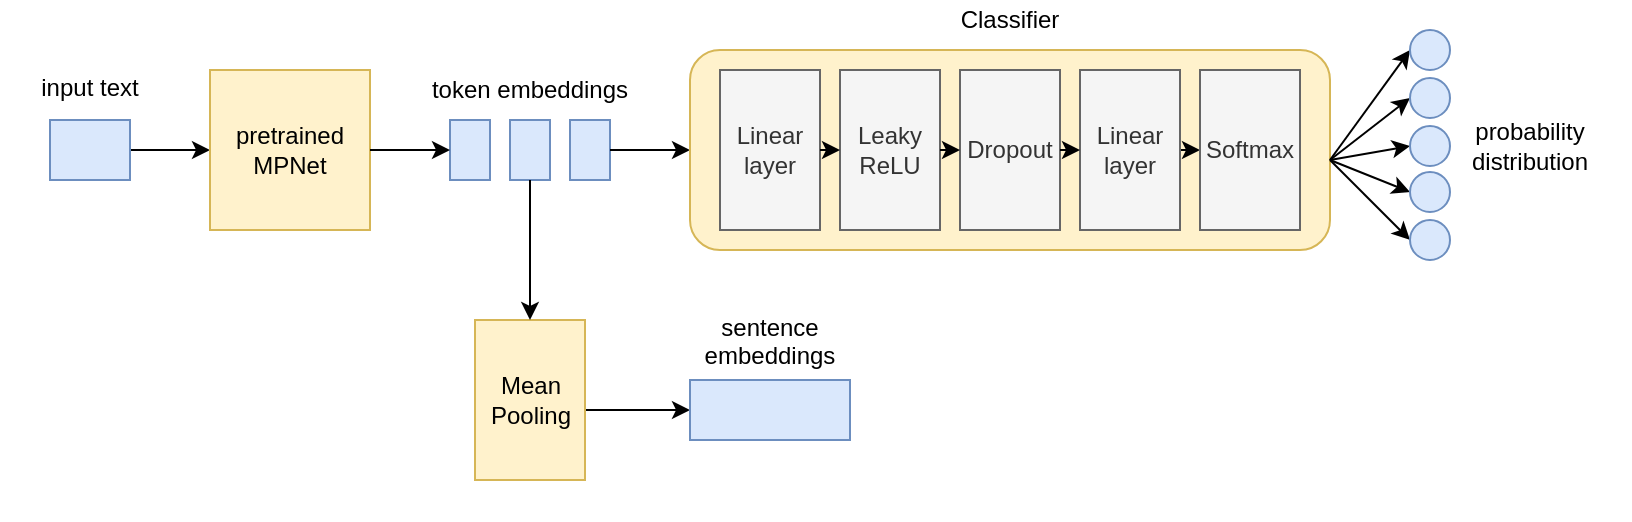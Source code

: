 <mxfile version="14.8.6" type="device"><diagram id="ts5hvhztBQF3L2Ivp9X6" name="Page-1"><mxGraphModel dx="1422" dy="790" grid="1" gridSize="10" guides="1" tooltips="1" connect="1" arrows="1" fold="1" page="1" pageScale="1" pageWidth="850" pageHeight="1100" math="0" shadow="0"><root><mxCell id="0"/><mxCell id="1" parent="0"/><mxCell id="vuBN6Rn-9iC-hguuR0im-47" value="" style="endArrow=classic;html=1;entryX=0;entryY=0.5;entryDx=0;entryDy=0;" edge="1" parent="1" target="vuBN6Rn-9iC-hguuR0im-17"><mxGeometry width="50" height="50" relative="1" as="geometry"><mxPoint x="270" y="245" as="sourcePoint"/><mxPoint x="450" y="170" as="targetPoint"/></mxGeometry></mxCell><mxCell id="vuBN6Rn-9iC-hguuR0im-40" value="" style="endArrow=classic;html=1;entryX=0;entryY=0.5;entryDx=0;entryDy=0;exitX=0.4;exitY=1.125;exitDx=0;exitDy=0;exitPerimeter=0;" edge="1" parent="1" source="vuBN6Rn-9iC-hguuR0im-20" target="vuBN6Rn-9iC-hguuR0im-2"><mxGeometry width="50" height="50" relative="1" as="geometry"><mxPoint x="400" y="220" as="sourcePoint"/><mxPoint x="450" y="170" as="targetPoint"/></mxGeometry></mxCell><mxCell id="vuBN6Rn-9iC-hguuR0im-1" value="" style="text;html=1;strokeColor=#6c8ebf;fillColor=#dae8fc;align=center;verticalAlign=middle;whiteSpace=wrap;rounded=0;" vertex="1" parent="1"><mxGeometry x="40" y="100" width="40" height="30" as="geometry"/></mxCell><mxCell id="vuBN6Rn-9iC-hguuR0im-2" value="&lt;div&gt;pretrained&lt;/div&gt;&lt;div&gt;MPNet&lt;/div&gt;" style="rounded=0;whiteSpace=wrap;html=1;fillColor=#fff2cc;strokeColor=#d6b656;" vertex="1" parent="1"><mxGeometry x="120" y="75" width="80" height="80" as="geometry"/></mxCell><mxCell id="vuBN6Rn-9iC-hguuR0im-16" value="Mean&lt;br&gt;&lt;div&gt;Pooling&lt;/div&gt;" style="rounded=0;whiteSpace=wrap;html=1;fillColor=#fff2cc;strokeColor=#d6b656;" vertex="1" parent="1"><mxGeometry x="252.5" y="200" width="55" height="80" as="geometry"/></mxCell><mxCell id="vuBN6Rn-9iC-hguuR0im-20" value="input text" style="text;whiteSpace=wrap;html=1;align=center;" vertex="1" parent="1"><mxGeometry x="15" y="70" width="90" height="40" as="geometry"/></mxCell><mxCell id="vuBN6Rn-9iC-hguuR0im-34" value="" style="group" vertex="1" connectable="0" parent="1"><mxGeometry x="220" y="75" width="120" height="55" as="geometry"/></mxCell><mxCell id="vuBN6Rn-9iC-hguuR0im-6" value="" style="group" vertex="1" connectable="0" parent="vuBN6Rn-9iC-hguuR0im-34"><mxGeometry x="20" y="25" width="80" height="30" as="geometry"/></mxCell><mxCell id="vuBN6Rn-9iC-hguuR0im-3" value="" style="rounded=0;whiteSpace=wrap;html=1;fillColor=#dae8fc;strokeColor=#6c8ebf;" vertex="1" parent="vuBN6Rn-9iC-hguuR0im-6"><mxGeometry width="20" height="30" as="geometry"/></mxCell><mxCell id="vuBN6Rn-9iC-hguuR0im-4" value="" style="rounded=0;whiteSpace=wrap;html=1;fillColor=#dae8fc;strokeColor=#6c8ebf;" vertex="1" parent="vuBN6Rn-9iC-hguuR0im-6"><mxGeometry x="30" width="20" height="30" as="geometry"/></mxCell><mxCell id="vuBN6Rn-9iC-hguuR0im-5" value="" style="rounded=0;whiteSpace=wrap;html=1;fillColor=#dae8fc;strokeColor=#6c8ebf;" vertex="1" parent="vuBN6Rn-9iC-hguuR0im-6"><mxGeometry x="60" width="20" height="30" as="geometry"/></mxCell><mxCell id="vuBN6Rn-9iC-hguuR0im-11" value="token embeddings" style="text;html=1;strokeColor=none;fillColor=none;align=center;verticalAlign=middle;whiteSpace=wrap;rounded=0;" vertex="1" parent="vuBN6Rn-9iC-hguuR0im-34"><mxGeometry width="120" height="19" as="geometry"/></mxCell><mxCell id="vuBN6Rn-9iC-hguuR0im-36" value="" style="group" vertex="1" connectable="0" parent="1"><mxGeometry x="345" y="190" width="110" height="70" as="geometry"/></mxCell><mxCell id="vuBN6Rn-9iC-hguuR0im-17" value="" style="rounded=0;whiteSpace=wrap;html=1;fillColor=#dae8fc;strokeColor=#6c8ebf;" vertex="1" parent="vuBN6Rn-9iC-hguuR0im-36"><mxGeometry x="15" y="40" width="80" height="30" as="geometry"/></mxCell><mxCell id="vuBN6Rn-9iC-hguuR0im-19" value="&lt;div align=&quot;center&quot;&gt;sentence&lt;/div&gt;&lt;div align=&quot;center&quot;&gt;embeddings&lt;/div&gt;" style="text;whiteSpace=wrap;html=1;align=center;" vertex="1" parent="vuBN6Rn-9iC-hguuR0im-36"><mxGeometry width="110" height="40" as="geometry"/></mxCell><mxCell id="vuBN6Rn-9iC-hguuR0im-41" value="" style="endArrow=classic;html=1;entryX=0;entryY=0.5;entryDx=0;entryDy=0;" edge="1" parent="1" source="vuBN6Rn-9iC-hguuR0im-2" target="vuBN6Rn-9iC-hguuR0im-3"><mxGeometry width="50" height="50" relative="1" as="geometry"><mxPoint x="400" y="220" as="sourcePoint"/><mxPoint x="450" y="170" as="targetPoint"/></mxGeometry></mxCell><mxCell id="vuBN6Rn-9iC-hguuR0im-43" style="edgeStyle=orthogonalEdgeStyle;rounded=0;orthogonalLoop=1;jettySize=auto;html=1;exitX=1;exitY=0.5;exitDx=0;exitDy=0;entryX=0;entryY=0.5;entryDx=0;entryDy=0;" edge="1" parent="1" source="vuBN6Rn-9iC-hguuR0im-5" target="vuBN6Rn-9iC-hguuR0im-27"><mxGeometry relative="1" as="geometry"/></mxCell><mxCell id="vuBN6Rn-9iC-hguuR0im-45" style="edgeStyle=orthogonalEdgeStyle;rounded=0;orthogonalLoop=1;jettySize=auto;html=1;exitX=0.5;exitY=1;exitDx=0;exitDy=0;entryX=0.5;entryY=0;entryDx=0;entryDy=0;" edge="1" parent="1" source="vuBN6Rn-9iC-hguuR0im-4" target="vuBN6Rn-9iC-hguuR0im-16"><mxGeometry relative="1" as="geometry"/></mxCell><mxCell id="vuBN6Rn-9iC-hguuR0im-27" value="" style="rounded=1;whiteSpace=wrap;html=1;align=center;fillColor=#fff2cc;strokeColor=#d6b656;" vertex="1" parent="1"><mxGeometry x="360" y="65" width="320" height="100" as="geometry"/></mxCell><mxCell id="vuBN6Rn-9iC-hguuR0im-21" value="&lt;div&gt;Linear&lt;/div&gt;&lt;div&gt;layer&lt;br&gt;&lt;/div&gt;" style="rounded=0;whiteSpace=wrap;html=1;fillColor=#f5f5f5;strokeColor=#666666;fontColor=#333333;" vertex="1" parent="1"><mxGeometry x="375" y="75" width="50" height="80" as="geometry"/></mxCell><mxCell id="vuBN6Rn-9iC-hguuR0im-23" value="&lt;div&gt;Leaky &lt;br&gt;&lt;/div&gt;&lt;div&gt;ReLU&lt;/div&gt;" style="rounded=0;whiteSpace=wrap;html=1;fillColor=#f5f5f5;strokeColor=#666666;horizontal=1;fontColor=#333333;" vertex="1" parent="1"><mxGeometry x="435" y="75" width="50" height="80" as="geometry"/></mxCell><mxCell id="vuBN6Rn-9iC-hguuR0im-28" style="edgeStyle=orthogonalEdgeStyle;rounded=0;orthogonalLoop=1;jettySize=auto;html=1;exitX=1;exitY=0.5;exitDx=0;exitDy=0;entryX=0;entryY=0.5;entryDx=0;entryDy=0;" edge="1" parent="1" source="vuBN6Rn-9iC-hguuR0im-21" target="vuBN6Rn-9iC-hguuR0im-23"><mxGeometry x="355" y="37.5" as="geometry"/></mxCell><mxCell id="vuBN6Rn-9iC-hguuR0im-24" value="Dropout" style="rounded=0;whiteSpace=wrap;html=1;fillColor=#f5f5f5;strokeColor=#666666;horizontal=1;fontColor=#333333;" vertex="1" parent="1"><mxGeometry x="495" y="75" width="50" height="80" as="geometry"/></mxCell><mxCell id="vuBN6Rn-9iC-hguuR0im-29" style="edgeStyle=orthogonalEdgeStyle;rounded=0;orthogonalLoop=1;jettySize=auto;html=1;exitX=1;exitY=0.5;exitDx=0;exitDy=0;entryX=0;entryY=0.5;entryDx=0;entryDy=0;" edge="1" parent="1" source="vuBN6Rn-9iC-hguuR0im-23" target="vuBN6Rn-9iC-hguuR0im-24"><mxGeometry x="355" y="37.5" as="geometry"/></mxCell><mxCell id="vuBN6Rn-9iC-hguuR0im-61" style="edgeStyle=orthogonalEdgeStyle;rounded=0;orthogonalLoop=1;jettySize=auto;html=1;exitX=1;exitY=0.5;exitDx=0;exitDy=0;entryX=0;entryY=0.5;entryDx=0;entryDy=0;" edge="1" parent="1" source="vuBN6Rn-9iC-hguuR0im-25" target="vuBN6Rn-9iC-hguuR0im-60"><mxGeometry relative="1" as="geometry"/></mxCell><mxCell id="vuBN6Rn-9iC-hguuR0im-25" value="&lt;div&gt;Linear&lt;/div&gt;&lt;div&gt;layer&lt;br&gt;&lt;/div&gt;" style="rounded=0;whiteSpace=wrap;html=1;fillColor=#f5f5f5;strokeColor=#666666;fontColor=#333333;" vertex="1" parent="1"><mxGeometry x="555" y="75" width="50" height="80" as="geometry"/></mxCell><mxCell id="vuBN6Rn-9iC-hguuR0im-30" style="edgeStyle=orthogonalEdgeStyle;rounded=0;orthogonalLoop=1;jettySize=auto;html=1;exitX=1;exitY=0.5;exitDx=0;exitDy=0;entryX=0;entryY=0.5;entryDx=0;entryDy=0;" edge="1" parent="1" source="vuBN6Rn-9iC-hguuR0im-24" target="vuBN6Rn-9iC-hguuR0im-25"><mxGeometry x="355" y="37.5" as="geometry"/></mxCell><mxCell id="vuBN6Rn-9iC-hguuR0im-31" value="Classifier" style="text;html=1;strokeColor=none;fillColor=none;align=center;verticalAlign=middle;whiteSpace=wrap;rounded=0;" vertex="1" parent="1"><mxGeometry x="500" y="40" width="40" height="20" as="geometry"/></mxCell><mxCell id="vuBN6Rn-9iC-hguuR0im-60" value="Softmax" style="rounded=0;whiteSpace=wrap;html=1;fillColor=#f5f5f5;strokeColor=#666666;fontColor=#333333;" vertex="1" parent="1"><mxGeometry x="615" y="75" width="50" height="80" as="geometry"/></mxCell><mxCell id="vuBN6Rn-9iC-hguuR0im-63" value="" style="endArrow=classic;html=1;entryX=0;entryY=0.5;entryDx=0;entryDy=0;" edge="1" parent="1" target="vuBN6Rn-9iC-hguuR0im-48"><mxGeometry width="50" height="50" relative="1" as="geometry"><mxPoint x="680" y="120" as="sourcePoint"/><mxPoint x="450" y="170" as="targetPoint"/></mxGeometry></mxCell><mxCell id="vuBN6Rn-9iC-hguuR0im-64" value="" style="endArrow=classic;html=1;entryX=0;entryY=0.5;entryDx=0;entryDy=0;" edge="1" parent="1" target="vuBN6Rn-9iC-hguuR0im-49"><mxGeometry width="50" height="50" relative="1" as="geometry"><mxPoint x="680" y="120" as="sourcePoint"/><mxPoint x="450" y="170" as="targetPoint"/></mxGeometry></mxCell><mxCell id="vuBN6Rn-9iC-hguuR0im-65" value="" style="endArrow=classic;html=1;entryX=0;entryY=0.5;entryDx=0;entryDy=0;" edge="1" parent="1" target="vuBN6Rn-9iC-hguuR0im-50"><mxGeometry width="50" height="50" relative="1" as="geometry"><mxPoint x="680" y="120" as="sourcePoint"/><mxPoint x="450" y="170" as="targetPoint"/></mxGeometry></mxCell><mxCell id="vuBN6Rn-9iC-hguuR0im-66" value="" style="endArrow=classic;html=1;entryX=0;entryY=0.5;entryDx=0;entryDy=0;" edge="1" parent="1" target="vuBN6Rn-9iC-hguuR0im-51"><mxGeometry width="50" height="50" relative="1" as="geometry"><mxPoint x="680" y="120" as="sourcePoint"/><mxPoint x="450" y="170" as="targetPoint"/></mxGeometry></mxCell><mxCell id="vuBN6Rn-9iC-hguuR0im-67" value="" style="endArrow=classic;html=1;entryX=0;entryY=0.5;entryDx=0;entryDy=0;" edge="1" parent="1" target="vuBN6Rn-9iC-hguuR0im-52"><mxGeometry width="50" height="50" relative="1" as="geometry"><mxPoint x="680" y="120" as="sourcePoint"/><mxPoint x="690" y="210" as="targetPoint"/></mxGeometry></mxCell><mxCell id="vuBN6Rn-9iC-hguuR0im-54" value="" style="group" vertex="1" connectable="0" parent="1"><mxGeometry x="720" y="55" width="20" height="115" as="geometry"/></mxCell><mxCell id="vuBN6Rn-9iC-hguuR0im-48" value="" style="ellipse;whiteSpace=wrap;html=1;aspect=fixed;align=center;fillColor=#dae8fc;strokeColor=#6c8ebf;" vertex="1" parent="vuBN6Rn-9iC-hguuR0im-54"><mxGeometry width="20" height="20" as="geometry"/></mxCell><mxCell id="vuBN6Rn-9iC-hguuR0im-49" value="" style="ellipse;whiteSpace=wrap;html=1;aspect=fixed;align=center;fillColor=#dae8fc;strokeColor=#6c8ebf;" vertex="1" parent="vuBN6Rn-9iC-hguuR0im-54"><mxGeometry y="24" width="20" height="20" as="geometry"/></mxCell><mxCell id="vuBN6Rn-9iC-hguuR0im-50" value="" style="ellipse;whiteSpace=wrap;html=1;aspect=fixed;align=center;fillColor=#dae8fc;strokeColor=#6c8ebf;" vertex="1" parent="vuBN6Rn-9iC-hguuR0im-54"><mxGeometry y="48" width="20" height="20" as="geometry"/></mxCell><mxCell id="vuBN6Rn-9iC-hguuR0im-51" value="" style="ellipse;whiteSpace=wrap;html=1;aspect=fixed;align=center;fillColor=#dae8fc;strokeColor=#6c8ebf;" vertex="1" parent="vuBN6Rn-9iC-hguuR0im-54"><mxGeometry y="71" width="20" height="20" as="geometry"/></mxCell><mxCell id="vuBN6Rn-9iC-hguuR0im-52" value="" style="ellipse;whiteSpace=wrap;html=1;aspect=fixed;align=center;fillColor=#dae8fc;strokeColor=#6c8ebf;" vertex="1" parent="vuBN6Rn-9iC-hguuR0im-54"><mxGeometry y="95" width="20" height="20" as="geometry"/></mxCell><mxCell id="vuBN6Rn-9iC-hguuR0im-55" value="&lt;div&gt;probability&lt;/div&gt;&lt;div&gt;distribution&lt;/div&gt;" style="text;html=1;strokeColor=none;fillColor=none;align=center;verticalAlign=middle;whiteSpace=wrap;rounded=0;rotation=0;" vertex="1" parent="1"><mxGeometry x="730" y="102.5" width="100" height="20" as="geometry"/></mxCell><mxCell id="vuBN6Rn-9iC-hguuR0im-68" value="&amp;nbsp;&amp;nbsp;&amp;nbsp;&amp;nbsp;&amp;nbsp;&amp;nbsp;&amp;nbsp;&amp;nbsp;&amp;nbsp; " style="text;html=1;strokeColor=none;fillColor=none;align=center;verticalAlign=middle;whiteSpace=wrap;rounded=0;" vertex="1" parent="1"><mxGeometry x="375" y="280" width="40" height="20" as="geometry"/></mxCell></root></mxGraphModel></diagram></mxfile>